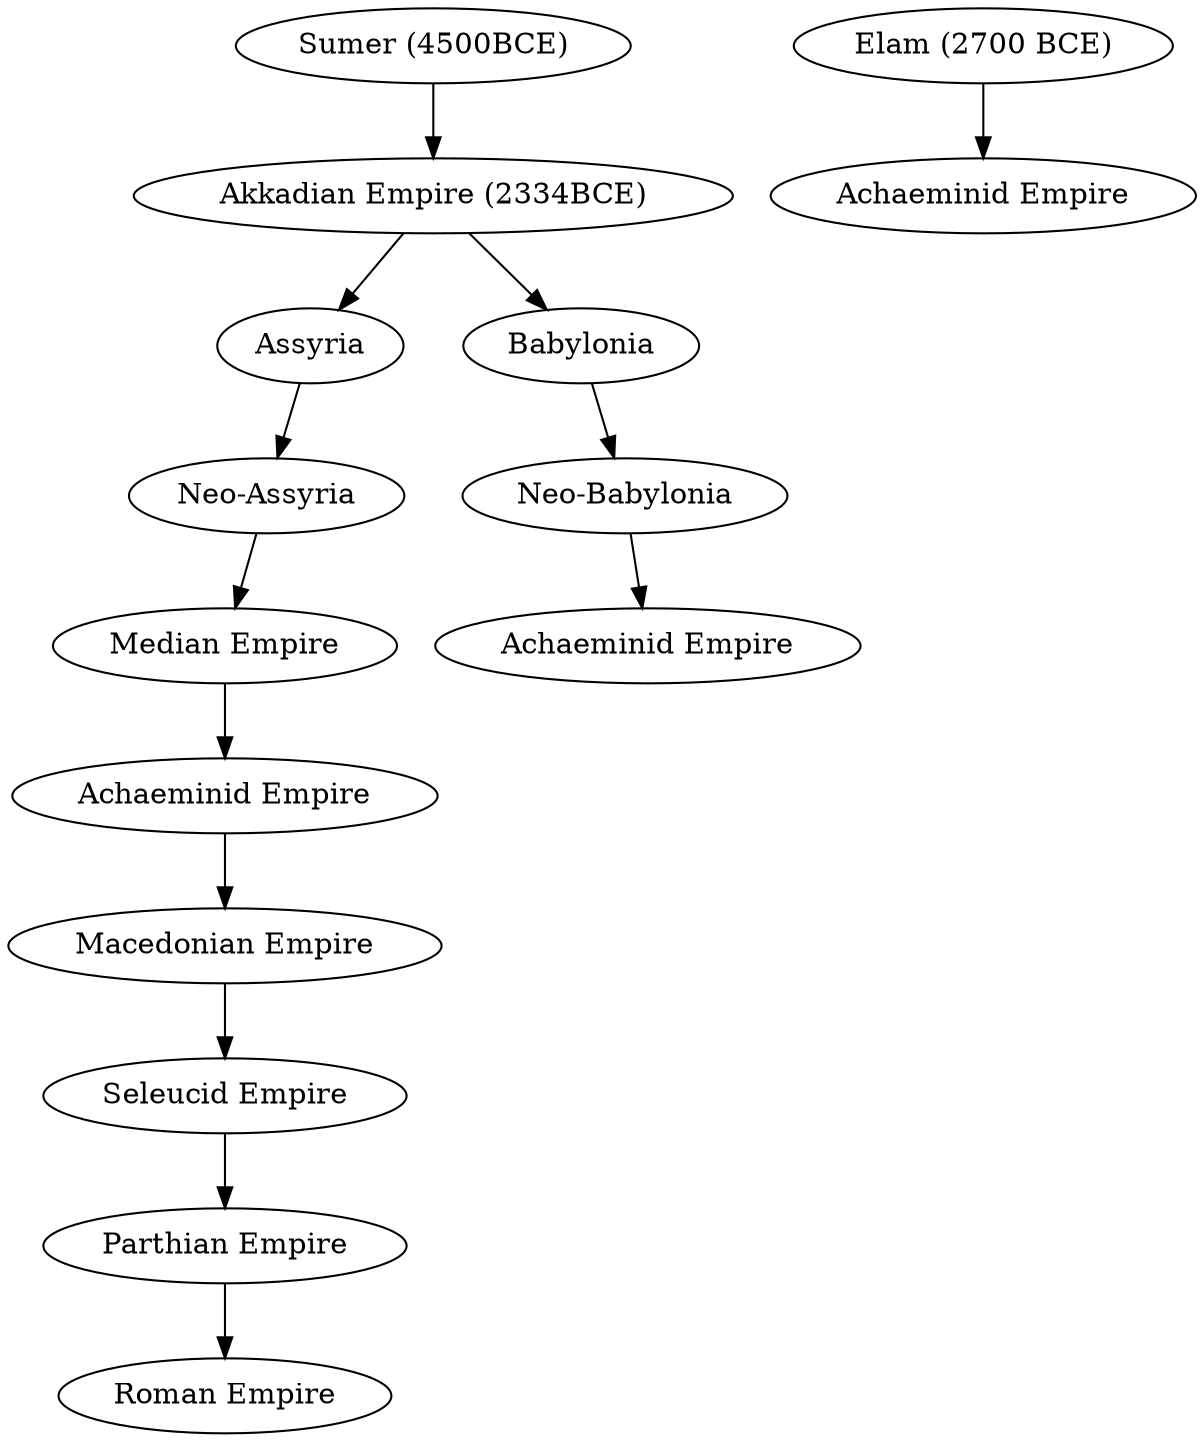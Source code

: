 // Mesopotamia
digraph {
	A [label="Sumer (4500BCE)"]
	B [label="Akkadian Empire (2334BCE)"]
	C [label=Assyria]
	D [label=Babylonia]
	E [label="Neo-Assyria"]
	F [label="Neo-Babylonia"]
	G [label="Median Empire"]
	H [label="Achaeminid Empire"]
	I [label="Macedonian Empire"]
	J [label="Seleucid Empire"]
	K [label="Parthian Empire"]
	L [label="Roman Empire"]
	N [label="Achaeminid Empire"]
	O [label="Achaeminid Empire"]
	M [label="Elam (2700 BCE)"]
	A -> B
	B -> C
	B -> D
	C -> E
	D -> F
	E -> G
	G -> H
	H -> I
	I -> J
	J -> K
	K -> L
	F -> N
	M -> O
}
